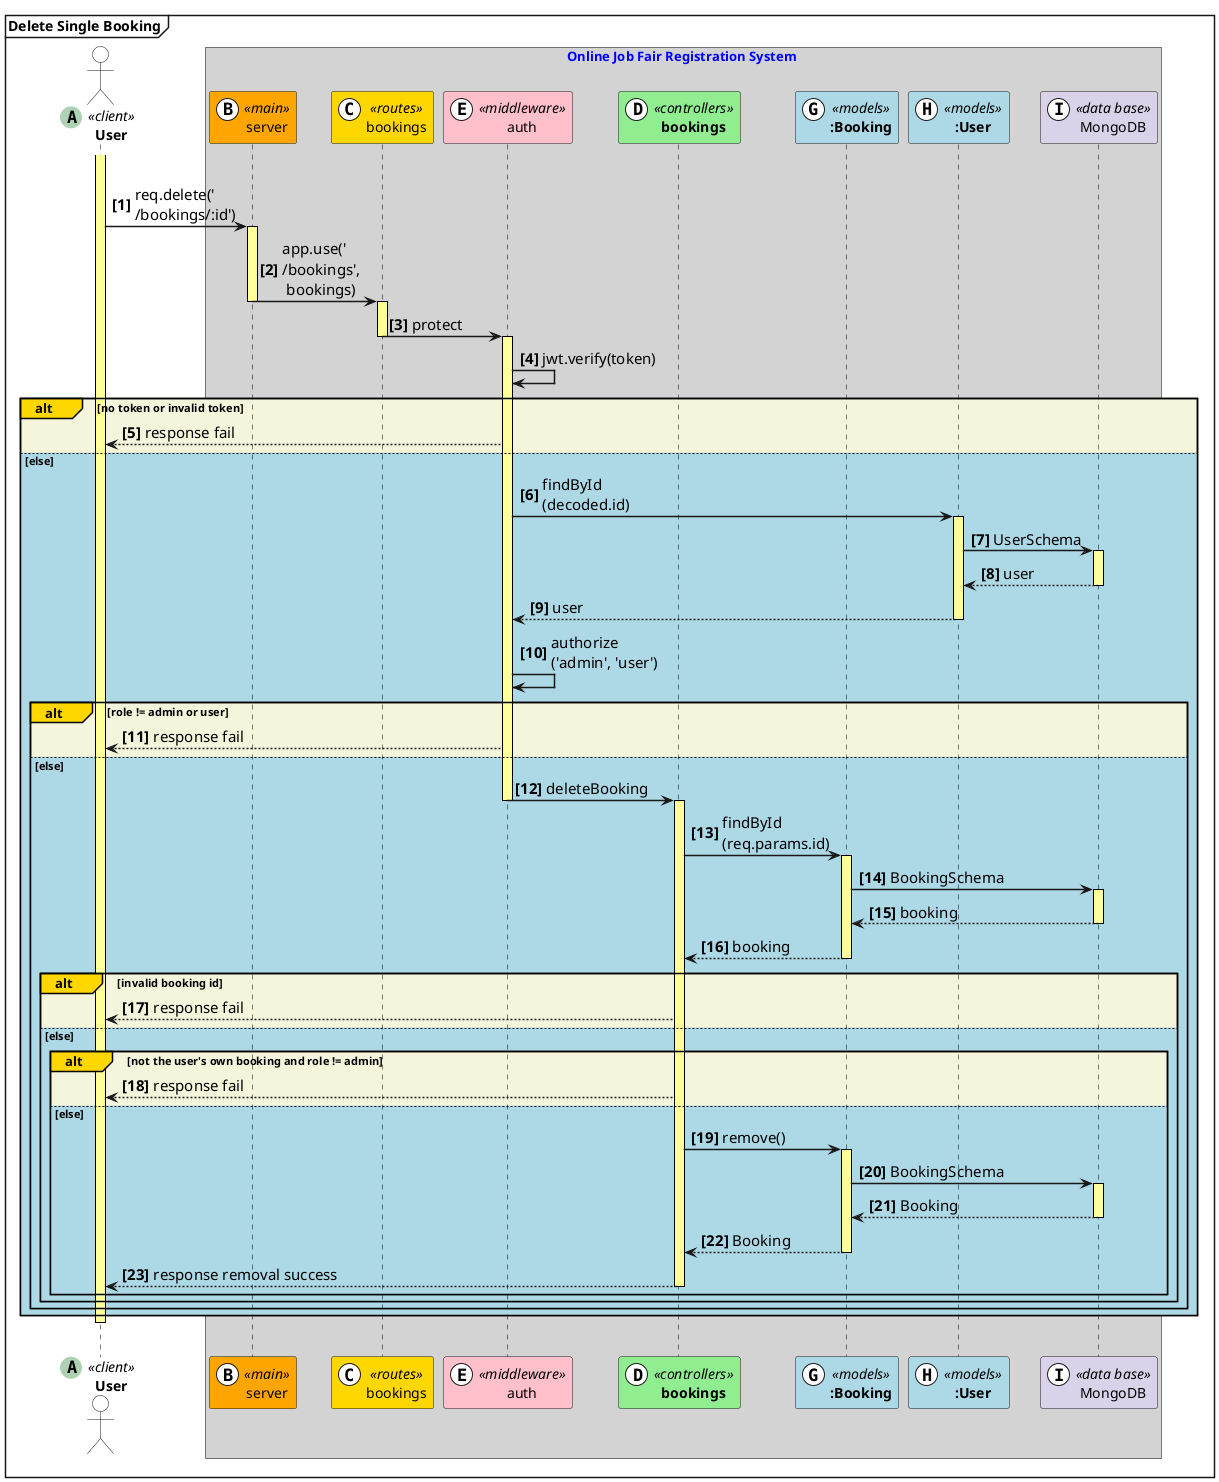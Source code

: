 @startuml

' hide footbox
skinparam sequenceArrowThickness 1.5
skinparam fontsize 50
autonumber 1 "<b>[###]"
skinparam component {
skinparam defaultFontSize 16
'FontSize 13
'BackgroundColor<<Apache>> Red
'BorderColor<<Apache>> #FF6655
'FontName Courier
'BorderColor black
'BackgroundColor gold
'ArrowFontName Impact
ArrowFontSize 15
'ArrowColor #FF6655
'ArrowFontColor #777777
}
'skinparam backgroundColor #EEEBDC
Mainframe <b>Delete Single Booking</b>

actor "<b>User" as user <<(A,#ADD1B2)client>>#White
Box Online Job Fair Registration System #lightgrey
participant "server" as server <<(B,#FFFFFF)main>>#Orange
'participant "auth" as rauth <<(C,#FFFFFF)routes>>#Gold
participant "bookings" as rbookings <<(C,#FFFFFF)routes>>#Gold
'participant "companies" as rcompanies <<(C,#FFFFFF)routes>>#Gold
participant "auth" as middleware_auth <<(E,#FFFFFF)middleware>>#Pink
'participant "<b>auth" as controllers_auth <<(D,#FFFFFF)controllers>>#LightGreen
participant "<b>bookings" as controllers_bookings <<(D,#FFFFFF)controllers>>#LightGreen
'participant "<b>companies" as controllers_companies <<(F,#FFFFFF)controllers>>#LightGreen
' participant "<b>:Company" as models_Company <<(F,#FFFFFF)models>>#LightBlue
participant "<b>:Booking" as models_Booking <<(G,#FFFFFF)models>>#LightBlue
participant "<b>:User" as models_User <<(H,#FFFFFF)models>>#LightBlue
participant "MongoDB" as mongo <<(I,#FFFFFF)data base>>#d9d2e9
end box

|||
Activate user
user->server: req.delete('\n/bookings/:id')
Activate server
'Route'
server->rbookings: app.use('\n/bookings',\n bookings)
DeActivate server
Activate rbookings
'Middleware auth
rbookings->middleware_auth: protect
DeActivate rbookings
Activate middleware_auth
middleware_auth->middleware_auth: jwt.verify(token)
Alt#Gold #Beige no token or invalid token
middleware_auth-->user: response fail
Else #LightBlue else
middleware_auth->models_User: findById\n(decoded.id)
Activate models_User
models_User->mongo: UserSchema
Activate mongo
mongo-->models_User: user
DeActivate mongo
models_User-->middleware_auth: user
DeActivate models_User
middleware_auth->middleware_auth: authorize\n('admin', 'user')
Alt#Gold #Beige role != admin or user
middleware_auth-->user: response fail
Else #LightBlue else
middleware_auth->controllers_bookings: deleteBooking
DeActivate middleware_auth
Activate controllers_bookings
controllers_bookings->models_Booking: findById\n(req.params.id)
Activate models_Booking
models_Booking->mongo: BookingSchema
Activate mongo
mongo-->models_Booking: booking
DeActivate mongo
models_Booking-->controllers_bookings: booking
DeActivate models_Booking
Alt#Gold #Beige invalid booking id
controllers_bookings-->user: response fail
Else #LightBlue else
Alt#Gold #Beige not the user's own booking and role != admin
controllers_bookings-->user: response fail
Else #LightBlue else
controllers_bookings->models_Booking: remove()
Activate models_Booking
models_Booking->mongo: BookingSchema
Activate mongo
mongo-->models_Booking: Booking
DeActivate mongo
models_Booking-->controllers_bookings: Booking
DeActivate models_Booking
controllers_bookings-->user: response removal success
DeActivate controllers_bookings
End Alt
End Alt
End Alt
End Alt
DeActivate user






' rbookings->middleware_auth: delete(\nprotect)
' Activate middleware_auth
' middleware_auth->middleware_auth: verify(token,\nJWT_SECRET)
' middleware_auth->models_User: findById(decoded.id)
' Activate models_User
' models_User->mongo: UserSchema
' Activate mongo
' mongo-->models_User: user
' DeActivate mongo
' models_User-->middleware_auth: user
' DeActivate models_User
' middleware_auth->rbookings: next()
' rbookings->middleware_auth: delete(\nauthorize)
' middleware_auth->rbookings: next()
' DeActivate middleware_auth
' Alt#Gold #Pink Unauthorized
' |||
' rbookings-->server: unauth-\norized
' |||
' 'End middleware auth'
' 'Controller bookings'
' 'verify'
' Else #LightBlue Authorized
' rbookings->controllers_bookings: delete(\ndeleteBooking)
' DeActivate rbookings
' Activate controllers_bookings
' controllers_bookings->models_Booking: findById(req.params.id)
' Activate models_Booking
' models_Booking->mongo: BookingSchema
' Activate mongo
' mongo-->models_Booking: booking
' DeActivate mongo
' models_Booking-->controllers_bookings: booking
' DeActivate models_Booking
' controllers_bookings->controllers_bookings: verify(role,\nexistedBookings)
' 'End verify'
' 'Fail path'
' Alt#Gold #Pink Verification fail
' |||
' controllers_bookings-->server: delete fail
' |||
' 'Success path'
' Else #LightGreen Verification successful
' |||
' controllers_bookings->models_Booking: remove()
' Activate models_Booking
' models_Booking->mongo: BookingSchema
' Activate mongo
' mongo-->models_Booking: booking
' DeActivate mongo
' models_Booking-->controllers_bookings: booking
' DeActivate models_Booking
' controllers_bookings-->server: delete success
' DeActivate controllers_bookings
' |||
' End Alt
' End Alt
' server-->user: response
' DeActivate server
' DeActivate user
|||


skinparam sequence {
'Box ==============================
BoxBorderColor Black
BoxFontColor Blue
BoxFontSize 16
'LifeLine + Arrow ==============================
'ArrowColor DeepSkyBlue
LifeLineBorderColor Black
LifeLineBackgroundColor #FFFF99
'Participant ==============================
ParticipantBorderColor Black
'ParticipantBackgroundColor DodgerBlue
StereoTypeFontSize 14
ParticipantFontSize 16
ParticipantFontColor #0c0c0c
'ParticipantFontName Impact
'Actor ==============================
ActorBorderColor Black
ActorBackgroundColor White
ActorFontSize 16
ActorFontColor Black
'ActorFontName Aapex
' ===================================
}

@enduml